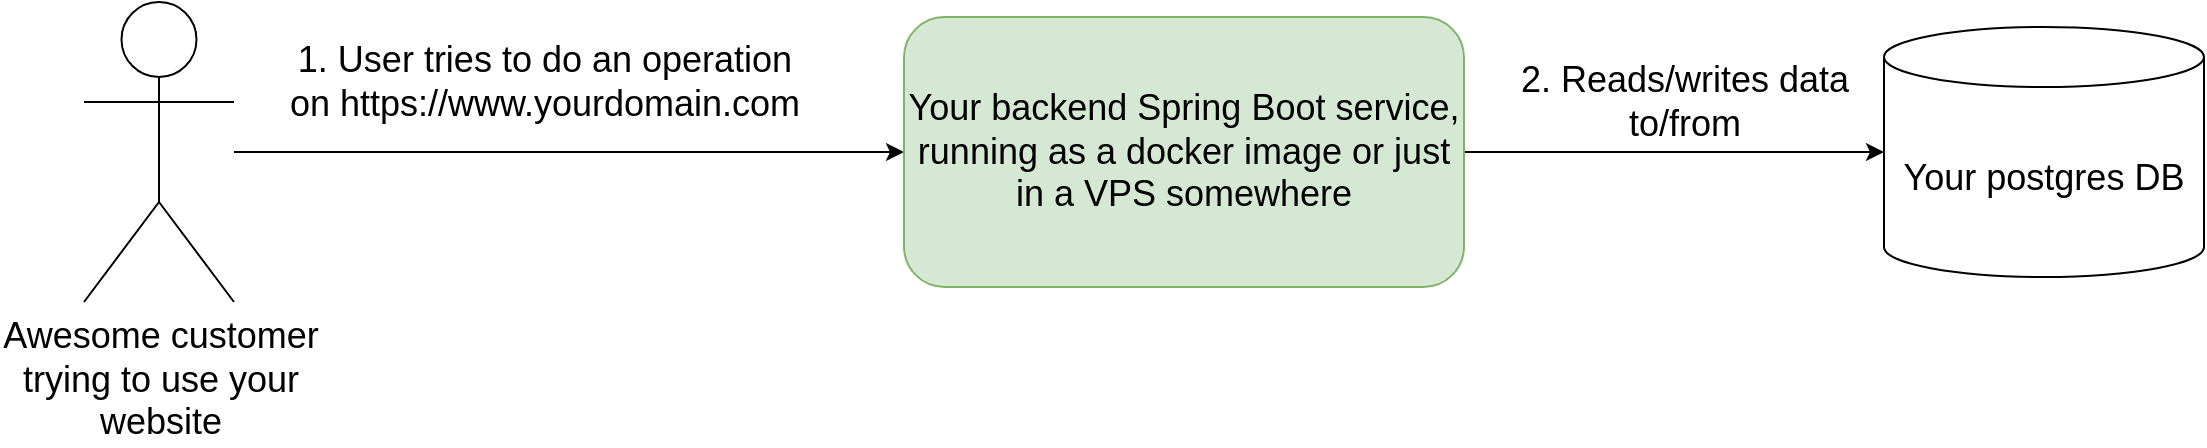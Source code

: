 <mxfile version="20.7.4" type="device"><diagram id="IexQzaAoh9sefGkLsyC2" name="Page-1"><mxGraphModel dx="1275" dy="906" grid="1" gridSize="10" guides="1" tooltips="1" connect="1" arrows="1" fold="1" page="1" pageScale="1" pageWidth="850" pageHeight="1100" math="0" shadow="0"><root><mxCell id="0"/><mxCell id="1" parent="0"/><mxCell id="3s3uqjxgyF1euZgiTWHy-5" style="edgeStyle=orthogonalEdgeStyle;rounded=0;orthogonalLoop=1;jettySize=auto;html=1;entryX=0;entryY=0.5;entryDx=0;entryDy=0;fontSize=18;" edge="1" parent="1" source="3s3uqjxgyF1euZgiTWHy-1" target="3s3uqjxgyF1euZgiTWHy-4"><mxGeometry relative="1" as="geometry"/></mxCell><mxCell id="3s3uqjxgyF1euZgiTWHy-6" value="&lt;div&gt;1. User tries to do an operation&lt;/div&gt;&lt;div&gt;on https://www.yourdomain.com&lt;/div&gt;" style="edgeLabel;html=1;align=center;verticalAlign=middle;resizable=0;points=[];fontSize=18;" vertex="1" connectable="0" parent="3s3uqjxgyF1euZgiTWHy-5"><mxGeometry x="-0.232" y="4" relative="1" as="geometry"><mxPoint x="26" y="-31" as="offset"/></mxGeometry></mxCell><mxCell id="3s3uqjxgyF1euZgiTWHy-1" value="&lt;div style=&quot;font-size: 18px;&quot;&gt;&lt;font style=&quot;font-size: 18px;&quot;&gt;Awesome customer&lt;/font&gt;&lt;/div&gt;&lt;div style=&quot;font-size: 18px;&quot;&gt;&lt;font style=&quot;font-size: 18px;&quot;&gt;trying to use your&lt;/font&gt;&lt;/div&gt;&lt;div style=&quot;font-size: 18px;&quot;&gt;&lt;font style=&quot;font-size: 18px;&quot;&gt;website&lt;br&gt;&lt;/font&gt;&lt;/div&gt;" style="shape=umlActor;verticalLabelPosition=bottom;verticalAlign=top;html=1;outlineConnect=0;" vertex="1" parent="1"><mxGeometry x="180" y="50" width="75" height="150" as="geometry"/></mxCell><mxCell id="3s3uqjxgyF1euZgiTWHy-8" style="edgeStyle=orthogonalEdgeStyle;rounded=0;orthogonalLoop=1;jettySize=auto;html=1;entryX=0;entryY=0.5;entryDx=0;entryDy=0;entryPerimeter=0;fontSize=18;" edge="1" parent="1" source="3s3uqjxgyF1euZgiTWHy-4" target="3s3uqjxgyF1euZgiTWHy-7"><mxGeometry relative="1" as="geometry"/></mxCell><mxCell id="3s3uqjxgyF1euZgiTWHy-9" value="&lt;div&gt;2. Reads/writes data&lt;/div&gt;&lt;div&gt;to/from&lt;br&gt;&lt;/div&gt;" style="edgeLabel;html=1;align=center;verticalAlign=middle;resizable=0;points=[];fontSize=18;" vertex="1" connectable="0" parent="3s3uqjxgyF1euZgiTWHy-8"><mxGeometry x="-0.362" y="3" relative="1" as="geometry"><mxPoint x="43" y="-22" as="offset"/></mxGeometry></mxCell><mxCell id="3s3uqjxgyF1euZgiTWHy-4" value="Your backend Spring Boot service, running as a docker image or just in a VPS somewhere" style="rounded=1;whiteSpace=wrap;html=1;fontSize=18;fillColor=#d5e8d4;strokeColor=#82b366;" vertex="1" parent="1"><mxGeometry x="590" y="57.5" width="280" height="135" as="geometry"/></mxCell><mxCell id="3s3uqjxgyF1euZgiTWHy-7" value="Your postgres DB" style="shape=cylinder3;whiteSpace=wrap;html=1;boundedLbl=1;backgroundOutline=1;size=15;fontSize=18;" vertex="1" parent="1"><mxGeometry x="1080" y="62.5" width="160" height="125" as="geometry"/></mxCell></root></mxGraphModel></diagram></mxfile>